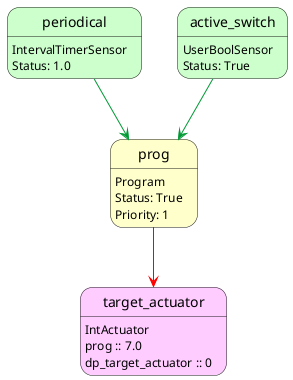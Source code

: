 @startuml
skinparam state {
BackGroundColor<<actuator>> #FFCCFF
BackGroundColor<<program>> #FFFFCC
BackGroundColor<<sensor>> #CCFFCC
}
state "prog" as prog <<program>>
prog: Program
prog: Status: True
prog: Priority: 1
periodical -[#009933]-> prog
active_switch -[#009933]-> prog
prog -[#FF0000]-> target_actuator
state "target_actuator" as target_actuator <<actuator>>
target_actuator: IntActuator
target_actuator: prog :: 7.0
target_actuator: dp_target_actuator :: 0
state "periodical" as periodical <<sensor>>
periodical: IntervalTimerSensor
periodical: Status: 1.0
state "active_switch" as active_switch <<sensor>>
active_switch: UserBoolSensor
active_switch: Status: True
@enduml